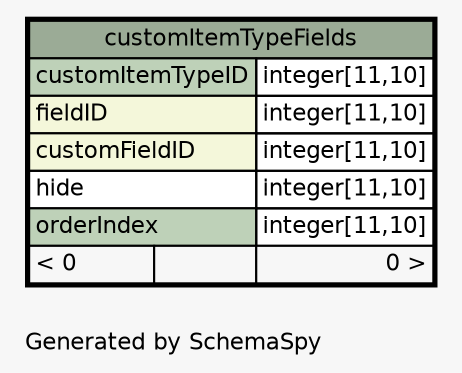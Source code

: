 // dot 2.34.0 on Linux 3.11.6-1-ARCH
// SchemaSpy rev 590
digraph "oneDegreeRelationshipsDiagram" {
  graph [
    rankdir="RL"
    bgcolor="#f7f7f7"
    label="\nGenerated by SchemaSpy"
    labeljust="l"
    nodesep="0.18"
    ranksep="0.46"
    fontname="Helvetica"
    fontsize="11"
  ];
  node [
    fontname="Helvetica"
    fontsize="11"
    shape="plaintext"
  ];
  edge [
    arrowsize="0.8"
  ];
  "customItemTypeFields" [
    label=<
    <TABLE BORDER="2" CELLBORDER="1" CELLSPACING="0" BGCOLOR="#ffffff">
      <TR><TD COLSPAN="3" BGCOLOR="#9bab96" ALIGN="CENTER">customItemTypeFields</TD></TR>
      <TR><TD PORT="customItemTypeID" COLSPAN="2" BGCOLOR="#bed1b8" ALIGN="LEFT">customItemTypeID</TD><TD PORT="customItemTypeID.type" ALIGN="LEFT">integer[11,10]</TD></TR>
      <TR><TD PORT="fieldID" COLSPAN="2" BGCOLOR="#f4f7da" ALIGN="LEFT">fieldID</TD><TD PORT="fieldID.type" ALIGN="LEFT">integer[11,10]</TD></TR>
      <TR><TD PORT="customFieldID" COLSPAN="2" BGCOLOR="#f4f7da" ALIGN="LEFT">customFieldID</TD><TD PORT="customFieldID.type" ALIGN="LEFT">integer[11,10]</TD></TR>
      <TR><TD PORT="hide" COLSPAN="2" ALIGN="LEFT">hide</TD><TD PORT="hide.type" ALIGN="LEFT">integer[11,10]</TD></TR>
      <TR><TD PORT="orderIndex" COLSPAN="2" BGCOLOR="#bed1b8" ALIGN="LEFT">orderIndex</TD><TD PORT="orderIndex.type" ALIGN="LEFT">integer[11,10]</TD></TR>
      <TR><TD ALIGN="LEFT" BGCOLOR="#f7f7f7">&lt; 0</TD><TD ALIGN="RIGHT" BGCOLOR="#f7f7f7">  </TD><TD ALIGN="RIGHT" BGCOLOR="#f7f7f7">0 &gt;</TD></TR>
    </TABLE>>
    URL="customItemTypeFields.html"
    tooltip="customItemTypeFields"
  ];
}
